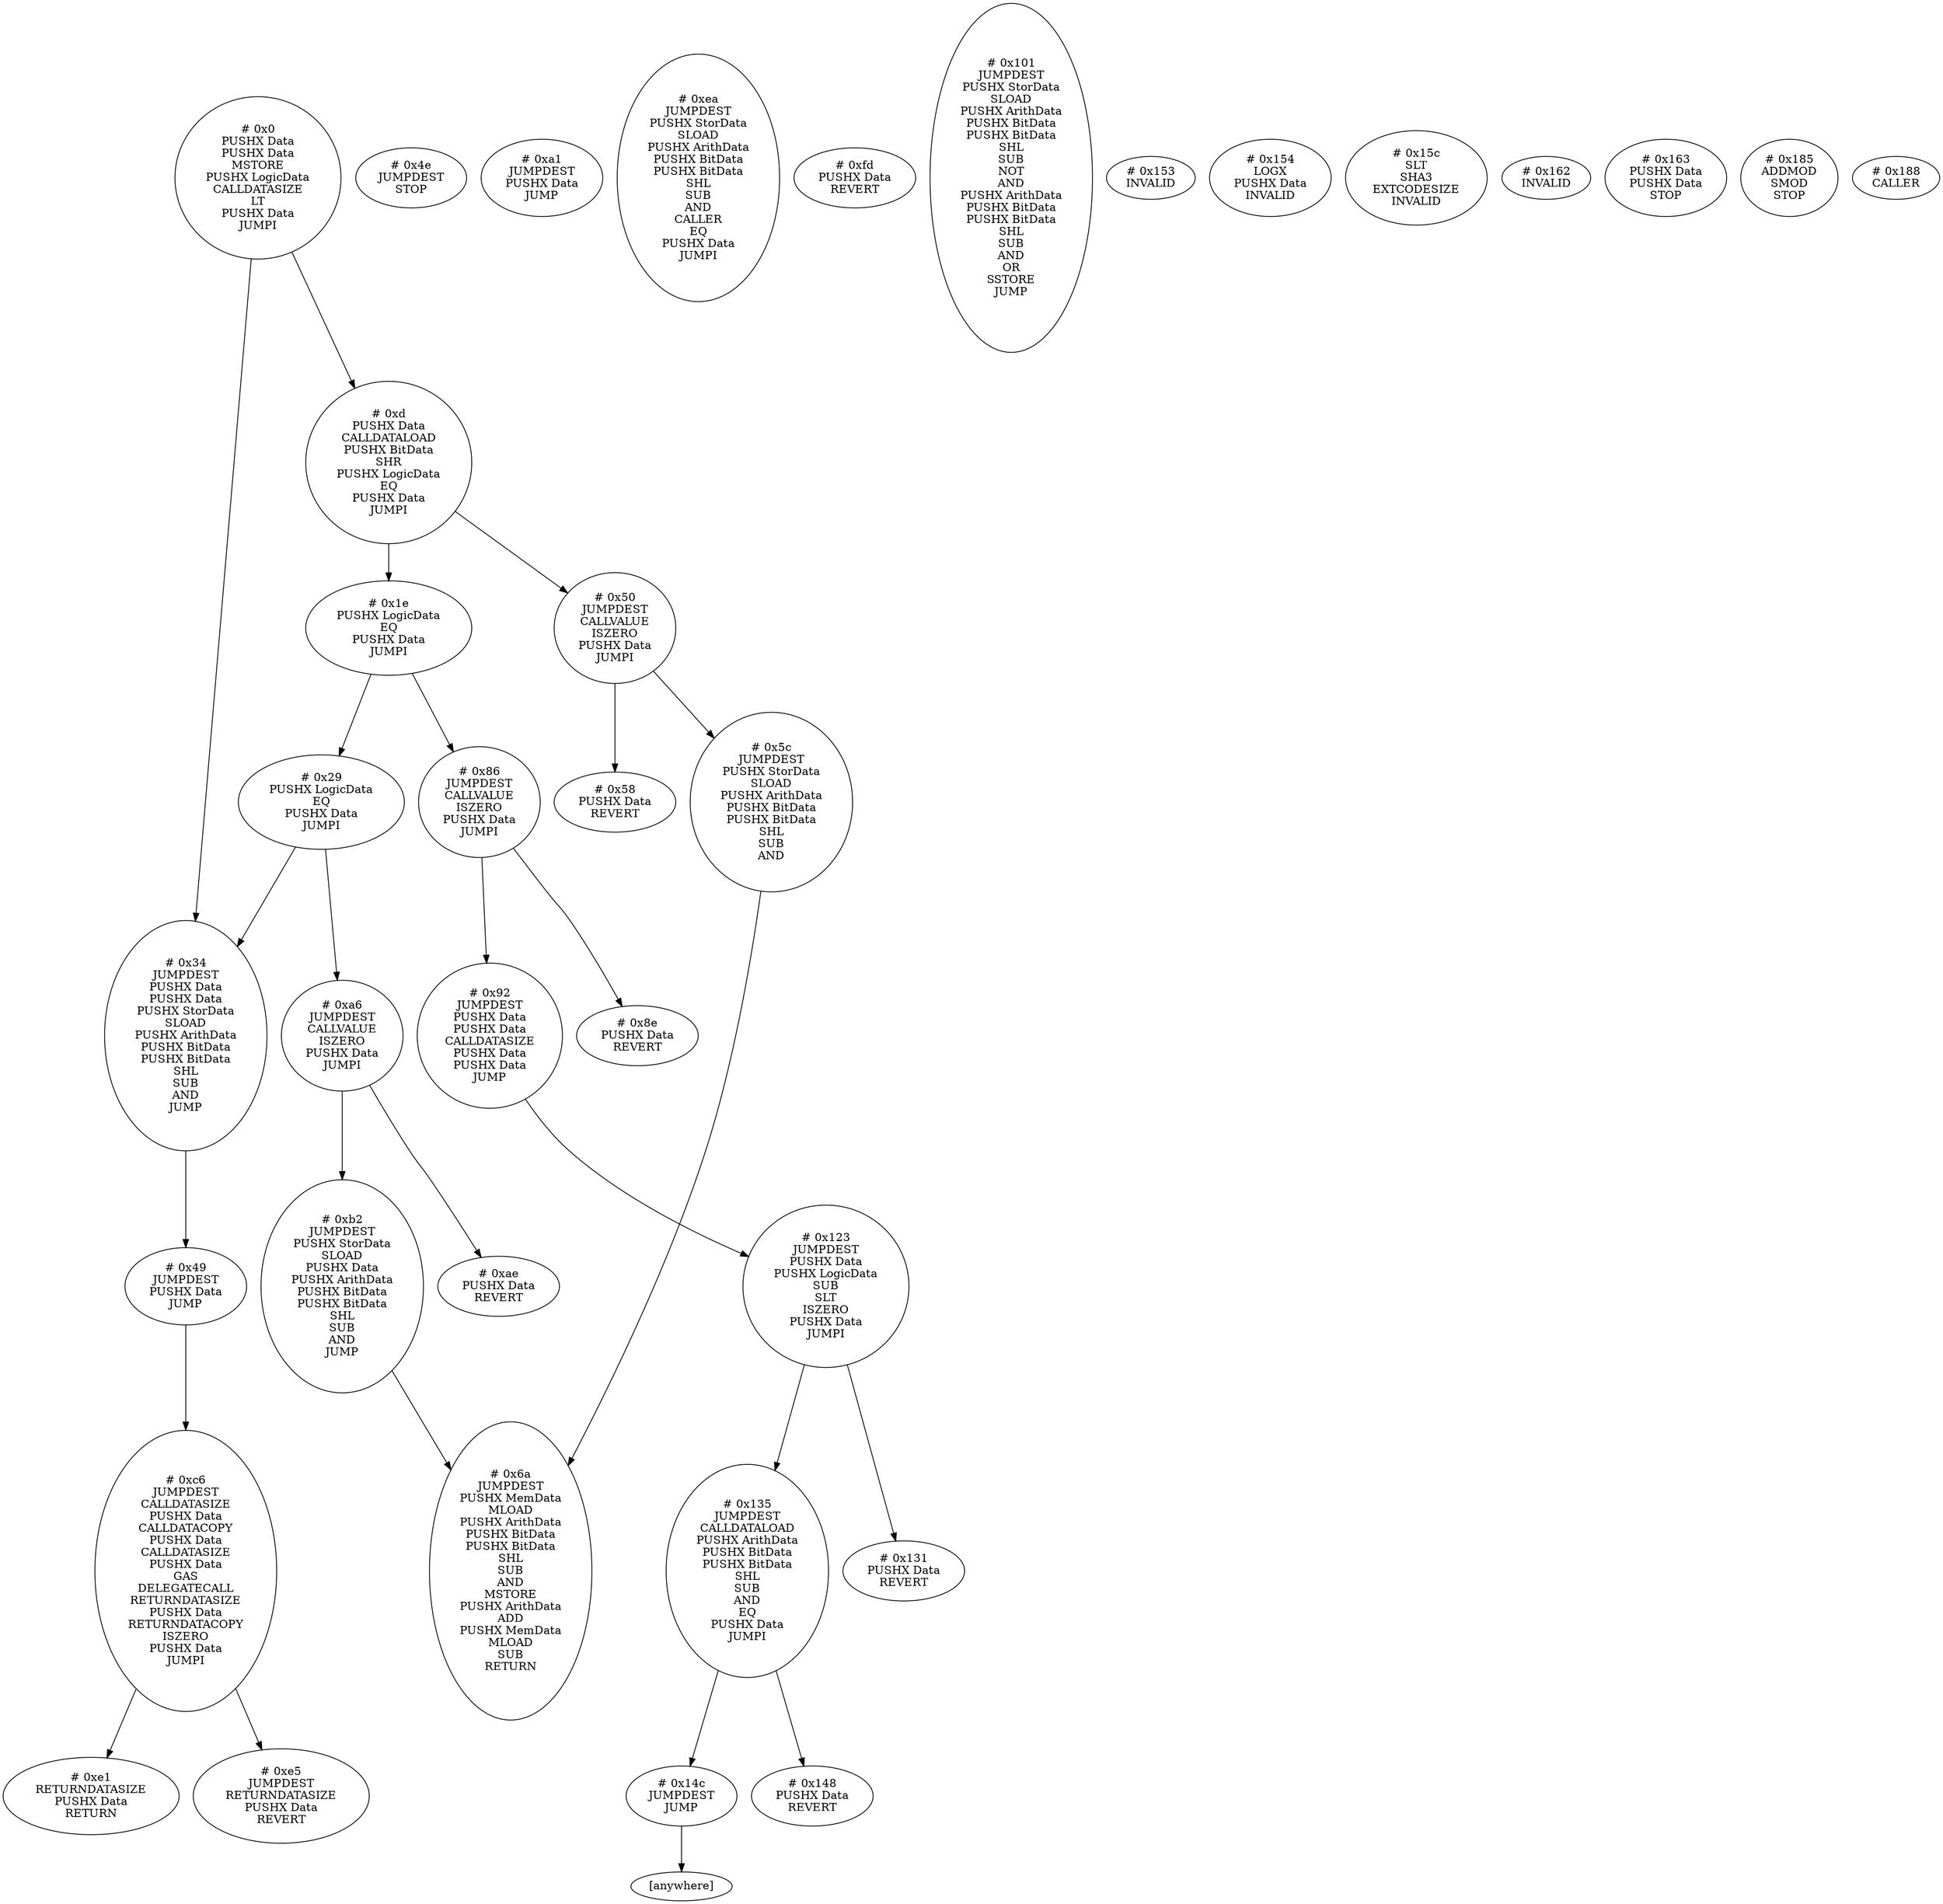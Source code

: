 /* Generated by GvGen v.1.0 (https://www.github.com/stricaud/gvgen) */

digraph G {
compound=true;
   node1 [label="[anywhere]"];
   node2 [label="# 0x0
PUSHX Data
PUSHX Data
MSTORE
PUSHX LogicData
CALLDATASIZE
LT
PUSHX Data
JUMPI
"];
   node3 [label="# 0xd
PUSHX Data
CALLDATALOAD
PUSHX BitData
SHR
PUSHX LogicData
EQ
PUSHX Data
JUMPI
"];
   node4 [label="# 0x1e
PUSHX LogicData
EQ
PUSHX Data
JUMPI
"];
   node5 [label="# 0x29
PUSHX LogicData
EQ
PUSHX Data
JUMPI
"];
   node6 [label="# 0x34
JUMPDEST
PUSHX Data
PUSHX Data
PUSHX StorData
SLOAD
PUSHX ArithData
PUSHX BitData
PUSHX BitData
SHL
SUB
AND
JUMP
"];
   node7 [label="# 0x49
JUMPDEST
PUSHX Data
JUMP
"];
   node8 [label="# 0x4e
JUMPDEST
STOP
"];
   node9 [label="# 0x50
JUMPDEST
CALLVALUE
ISZERO
PUSHX Data
JUMPI
"];
   node10 [label="# 0x58
PUSHX Data
REVERT
"];
   node11 [label="# 0x5c
JUMPDEST
PUSHX StorData
SLOAD
PUSHX ArithData
PUSHX BitData
PUSHX BitData
SHL
SUB
AND
"];
   node12 [label="# 0x6a
JUMPDEST
PUSHX MemData
MLOAD
PUSHX ArithData
PUSHX BitData
PUSHX BitData
SHL
SUB
AND
MSTORE
PUSHX ArithData
ADD
PUSHX MemData
MLOAD
SUB
RETURN
"];
   node13 [label="# 0x86
JUMPDEST
CALLVALUE
ISZERO
PUSHX Data
JUMPI
"];
   node14 [label="# 0x8e
PUSHX Data
REVERT
"];
   node15 [label="# 0x92
JUMPDEST
PUSHX Data
PUSHX Data
CALLDATASIZE
PUSHX Data
PUSHX Data
JUMP
"];
   node16 [label="# 0xa1
JUMPDEST
PUSHX Data
JUMP
"];
   node17 [label="# 0xa6
JUMPDEST
CALLVALUE
ISZERO
PUSHX Data
JUMPI
"];
   node18 [label="# 0xae
PUSHX Data
REVERT
"];
   node19 [label="# 0xb2
JUMPDEST
PUSHX StorData
SLOAD
PUSHX Data
PUSHX ArithData
PUSHX BitData
PUSHX BitData
SHL
SUB
AND
JUMP
"];
   node20 [label="# 0xc6
JUMPDEST
CALLDATASIZE
PUSHX Data
CALLDATACOPY
PUSHX Data
CALLDATASIZE
PUSHX Data
GAS
DELEGATECALL
RETURNDATASIZE
PUSHX Data
RETURNDATACOPY
ISZERO
PUSHX Data
JUMPI
"];
   node21 [label="# 0xe1
RETURNDATASIZE
PUSHX Data
RETURN
"];
   node22 [label="# 0xe5
JUMPDEST
RETURNDATASIZE
PUSHX Data
REVERT
"];
   node23 [label="# 0xea
JUMPDEST
PUSHX StorData
SLOAD
PUSHX ArithData
PUSHX BitData
PUSHX BitData
SHL
SUB
AND
CALLER
EQ
PUSHX Data
JUMPI
"];
   node24 [label="# 0xfd
PUSHX Data
REVERT
"];
   node25 [label="# 0x101
JUMPDEST
PUSHX StorData
SLOAD
PUSHX ArithData
PUSHX BitData
PUSHX BitData
SHL
SUB
NOT
AND
PUSHX ArithData
PUSHX BitData
PUSHX BitData
SHL
SUB
AND
OR
SSTORE
JUMP
"];
   node26 [label="# 0x123
JUMPDEST
PUSHX Data
PUSHX LogicData
SUB
SLT
ISZERO
PUSHX Data
JUMPI
"];
   node27 [label="# 0x131
PUSHX Data
REVERT
"];
   node28 [label="# 0x135
JUMPDEST
CALLDATALOAD
PUSHX ArithData
PUSHX BitData
PUSHX BitData
SHL
SUB
AND
EQ
PUSHX Data
JUMPI
"];
   node29 [label="# 0x148
PUSHX Data
REVERT
"];
   node30 [label="# 0x14c
JUMPDEST
JUMP
"];
   node31 [label="# 0x153
INVALID
"];
   node32 [label="# 0x154
LOGX
PUSHX Data
INVALID
"];
   node33 [label="# 0x15c
SLT
SHA3
EXTCODESIZE
INVALID
"];
   node34 [label="# 0x162
INVALID
"];
   node35 [label="# 0x163
PUSHX Data
PUSHX Data
STOP
"];
   node36 [label="# 0x185
ADDMOD
SMOD
STOP
"];
   node37 [label="# 0x188
CALLER
"];
node2->node6;
node2->node3;
node3->node9;
node3->node4;
node4->node13;
node4->node5;
node5->node17;
node5->node6;
node6->node7;
node7->node20;
node9->node11;
node9->node10;
node11->node12;
node13->node15;
node13->node14;
node15->node26;
node17->node19;
node17->node18;
node19->node12;
node20->node22;
node20->node21;
node26->node28;
node26->node27;
node28->node30;
node28->node29;
node30->node1;
}
